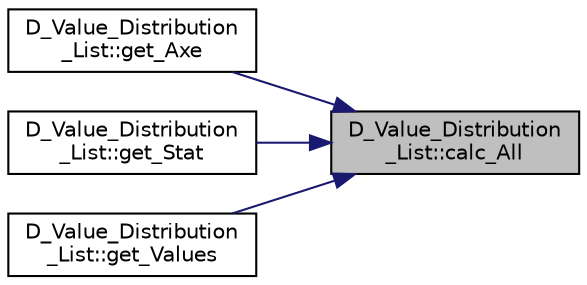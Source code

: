 digraph "D_Value_Distribution_List::calc_All"
{
 // LATEX_PDF_SIZE
  edge [fontname="Helvetica",fontsize="10",labelfontname="Helvetica",labelfontsize="10"];
  node [fontname="Helvetica",fontsize="10",shape=record];
  rankdir="RL";
  Node1 [label="D_Value_Distribution\l_List::calc_All",height=0.2,width=0.4,color="black", fillcolor="grey75", style="filled", fontcolor="black",tooltip=" "];
  Node1 -> Node2 [dir="back",color="midnightblue",fontsize="10",style="solid"];
  Node2 [label="D_Value_Distribution\l_List::get_Axe",height=0.2,width=0.4,color="black", fillcolor="white", style="filled",URL="$class_d___value___distribution___list.html#affab350766321fb0ec332a3012d1fb65",tooltip=" "];
  Node1 -> Node3 [dir="back",color="midnightblue",fontsize="10",style="solid"];
  Node3 [label="D_Value_Distribution\l_List::get_Stat",height=0.2,width=0.4,color="black", fillcolor="white", style="filled",URL="$class_d___value___distribution___list.html#ae12da639b226f972c6e2971a155b6718",tooltip=" "];
  Node1 -> Node4 [dir="back",color="midnightblue",fontsize="10",style="solid"];
  Node4 [label="D_Value_Distribution\l_List::get_Values",height=0.2,width=0.4,color="black", fillcolor="white", style="filled",URL="$class_d___value___distribution___list.html#a535491f7cc814c7d56d2ab8de6e4d23f",tooltip=" "];
}
